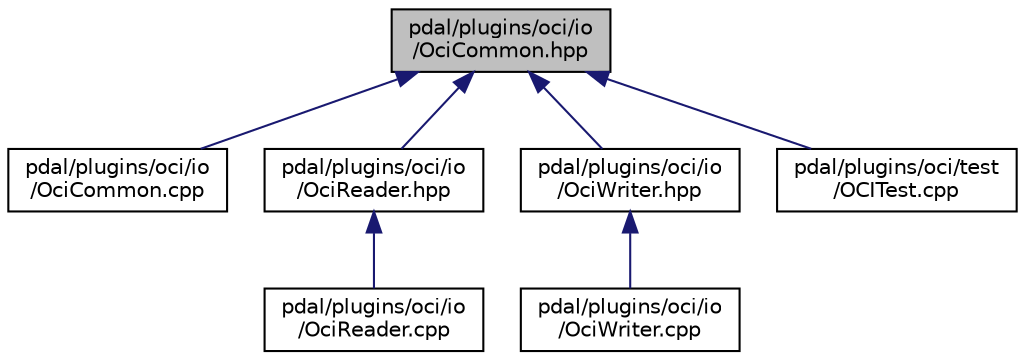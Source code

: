 digraph "pdal/plugins/oci/io/OciCommon.hpp"
{
  edge [fontname="Helvetica",fontsize="10",labelfontname="Helvetica",labelfontsize="10"];
  node [fontname="Helvetica",fontsize="10",shape=record];
  Node1 [label="pdal/plugins/oci/io\l/OciCommon.hpp",height=0.2,width=0.4,color="black", fillcolor="grey75", style="filled", fontcolor="black"];
  Node1 -> Node2 [dir="back",color="midnightblue",fontsize="10",style="solid",fontname="Helvetica"];
  Node2 [label="pdal/plugins/oci/io\l/OciCommon.cpp",height=0.2,width=0.4,color="black", fillcolor="white", style="filled",URL="$OciCommon_8cpp.html"];
  Node1 -> Node3 [dir="back",color="midnightblue",fontsize="10",style="solid",fontname="Helvetica"];
  Node3 [label="pdal/plugins/oci/io\l/OciReader.hpp",height=0.2,width=0.4,color="black", fillcolor="white", style="filled",URL="$OciReader_8hpp.html"];
  Node3 -> Node4 [dir="back",color="midnightblue",fontsize="10",style="solid",fontname="Helvetica"];
  Node4 [label="pdal/plugins/oci/io\l/OciReader.cpp",height=0.2,width=0.4,color="black", fillcolor="white", style="filled",URL="$OciReader_8cpp.html"];
  Node1 -> Node5 [dir="back",color="midnightblue",fontsize="10",style="solid",fontname="Helvetica"];
  Node5 [label="pdal/plugins/oci/io\l/OciWriter.hpp",height=0.2,width=0.4,color="black", fillcolor="white", style="filled",URL="$OciWriter_8hpp.html"];
  Node5 -> Node6 [dir="back",color="midnightblue",fontsize="10",style="solid",fontname="Helvetica"];
  Node6 [label="pdal/plugins/oci/io\l/OciWriter.cpp",height=0.2,width=0.4,color="black", fillcolor="white", style="filled",URL="$OciWriter_8cpp.html"];
  Node1 -> Node7 [dir="back",color="midnightblue",fontsize="10",style="solid",fontname="Helvetica"];
  Node7 [label="pdal/plugins/oci/test\l/OCITest.cpp",height=0.2,width=0.4,color="black", fillcolor="white", style="filled",URL="$OCITest_8cpp.html"];
}
